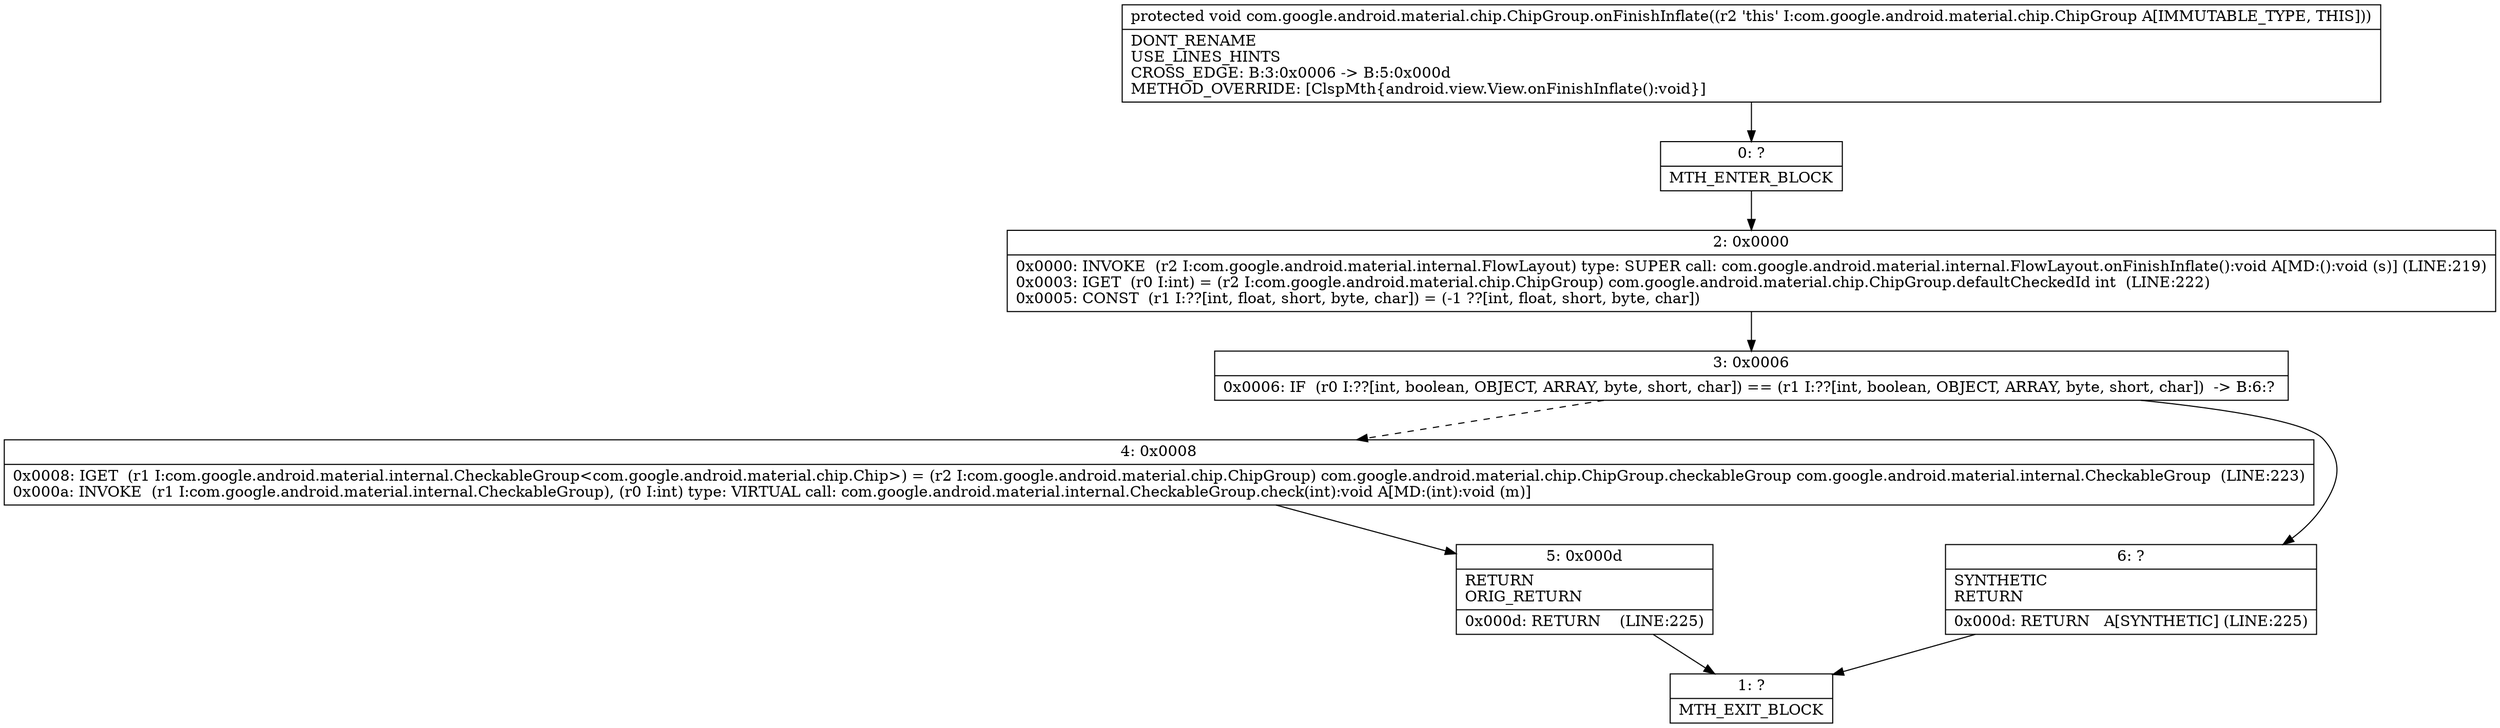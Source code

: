 digraph "CFG forcom.google.android.material.chip.ChipGroup.onFinishInflate()V" {
Node_0 [shape=record,label="{0\:\ ?|MTH_ENTER_BLOCK\l}"];
Node_2 [shape=record,label="{2\:\ 0x0000|0x0000: INVOKE  (r2 I:com.google.android.material.internal.FlowLayout) type: SUPER call: com.google.android.material.internal.FlowLayout.onFinishInflate():void A[MD:():void (s)] (LINE:219)\l0x0003: IGET  (r0 I:int) = (r2 I:com.google.android.material.chip.ChipGroup) com.google.android.material.chip.ChipGroup.defaultCheckedId int  (LINE:222)\l0x0005: CONST  (r1 I:??[int, float, short, byte, char]) = (\-1 ??[int, float, short, byte, char]) \l}"];
Node_3 [shape=record,label="{3\:\ 0x0006|0x0006: IF  (r0 I:??[int, boolean, OBJECT, ARRAY, byte, short, char]) == (r1 I:??[int, boolean, OBJECT, ARRAY, byte, short, char])  \-\> B:6:? \l}"];
Node_4 [shape=record,label="{4\:\ 0x0008|0x0008: IGET  (r1 I:com.google.android.material.internal.CheckableGroup\<com.google.android.material.chip.Chip\>) = (r2 I:com.google.android.material.chip.ChipGroup) com.google.android.material.chip.ChipGroup.checkableGroup com.google.android.material.internal.CheckableGroup  (LINE:223)\l0x000a: INVOKE  (r1 I:com.google.android.material.internal.CheckableGroup), (r0 I:int) type: VIRTUAL call: com.google.android.material.internal.CheckableGroup.check(int):void A[MD:(int):void (m)]\l}"];
Node_5 [shape=record,label="{5\:\ 0x000d|RETURN\lORIG_RETURN\l|0x000d: RETURN    (LINE:225)\l}"];
Node_1 [shape=record,label="{1\:\ ?|MTH_EXIT_BLOCK\l}"];
Node_6 [shape=record,label="{6\:\ ?|SYNTHETIC\lRETURN\l|0x000d: RETURN   A[SYNTHETIC] (LINE:225)\l}"];
MethodNode[shape=record,label="{protected void com.google.android.material.chip.ChipGroup.onFinishInflate((r2 'this' I:com.google.android.material.chip.ChipGroup A[IMMUTABLE_TYPE, THIS]))  | DONT_RENAME\lUSE_LINES_HINTS\lCROSS_EDGE: B:3:0x0006 \-\> B:5:0x000d\lMETHOD_OVERRIDE: [ClspMth\{android.view.View.onFinishInflate():void\}]\l}"];
MethodNode -> Node_0;Node_0 -> Node_2;
Node_2 -> Node_3;
Node_3 -> Node_4[style=dashed];
Node_3 -> Node_6;
Node_4 -> Node_5;
Node_5 -> Node_1;
Node_6 -> Node_1;
}

